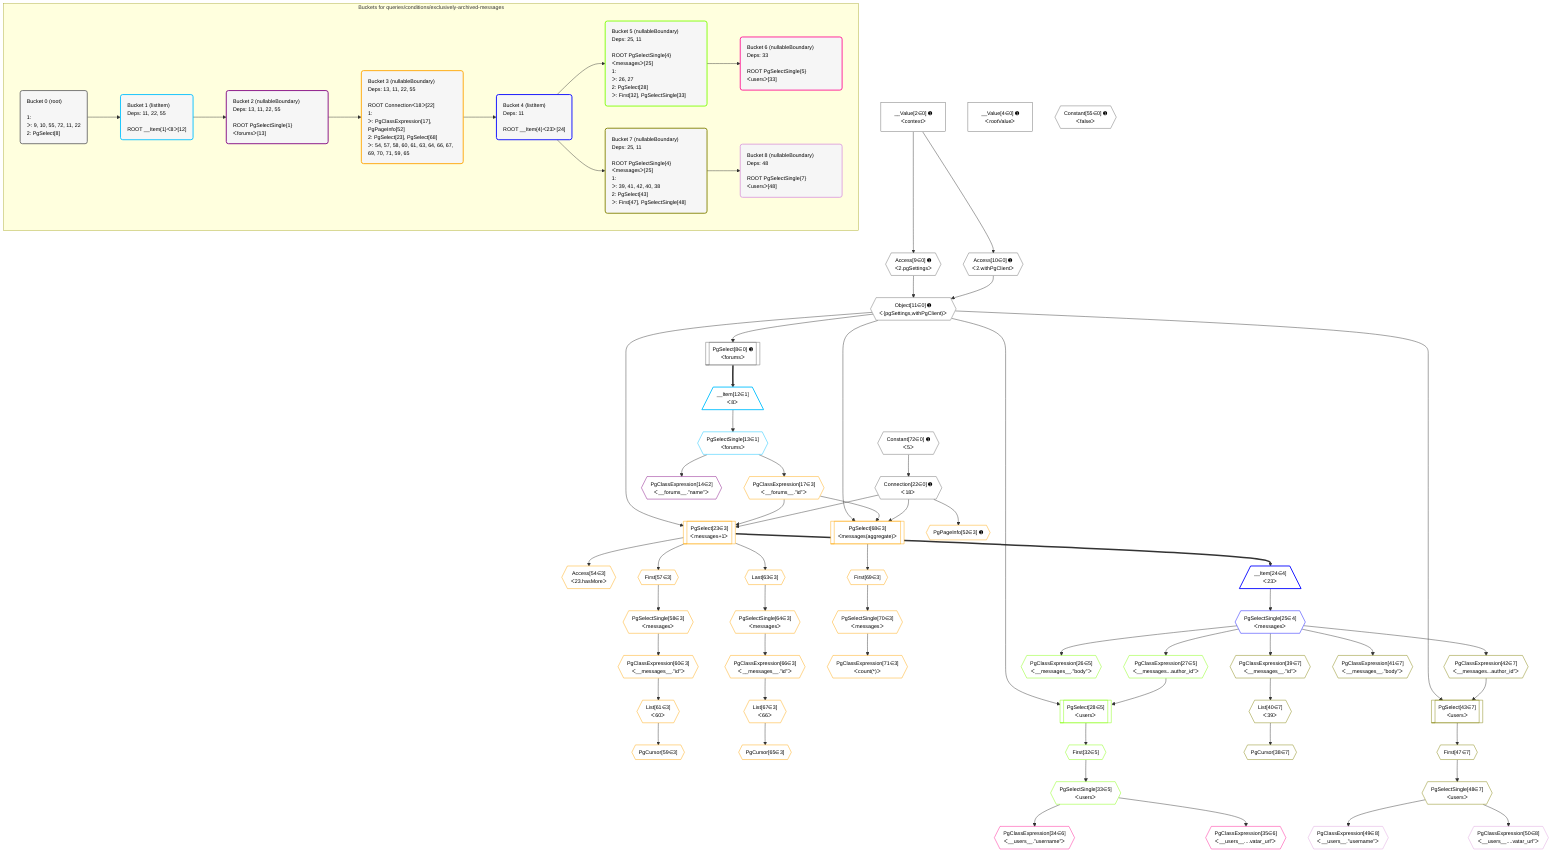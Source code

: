 %%{init: {'themeVariables': { 'fontSize': '12px'}}}%%
graph TD
    classDef path fill:#eee,stroke:#000,color:#000
    classDef plan fill:#fff,stroke-width:1px,color:#000
    classDef itemplan fill:#fff,stroke-width:2px,color:#000
    classDef unbatchedplan fill:#dff,stroke-width:1px,color:#000
    classDef sideeffectplan fill:#fcc,stroke-width:2px,color:#000
    classDef bucket fill:#f6f6f6,color:#000,stroke-width:2px,text-align:left


    %% plan dependencies
    Object11{{"Object[11∈0] ➊<br />ᐸ{pgSettings,withPgClient}ᐳ"}}:::plan
    Access9{{"Access[9∈0] ➊<br />ᐸ2.pgSettingsᐳ"}}:::plan
    Access10{{"Access[10∈0] ➊<br />ᐸ2.withPgClientᐳ"}}:::plan
    Access9 & Access10 --> Object11
    PgSelect8[["PgSelect[8∈0] ➊<br />ᐸforumsᐳ"]]:::plan
    Object11 --> PgSelect8
    __Value2["__Value[2∈0] ➊<br />ᐸcontextᐳ"]:::plan
    __Value2 --> Access9
    __Value2 --> Access10
    Connection22{{"Connection[22∈0] ➊<br />ᐸ18ᐳ"}}:::plan
    Constant72{{"Constant[72∈0] ➊<br />ᐸ5ᐳ"}}:::plan
    Constant72 --> Connection22
    __Value4["__Value[4∈0] ➊<br />ᐸrootValueᐳ"]:::plan
    Constant55{{"Constant[55∈0] ➊<br />ᐸfalseᐳ"}}:::plan
    __Item12[/"__Item[12∈1]<br />ᐸ8ᐳ"\]:::itemplan
    PgSelect8 ==> __Item12
    PgSelectSingle13{{"PgSelectSingle[13∈1]<br />ᐸforumsᐳ"}}:::plan
    __Item12 --> PgSelectSingle13
    PgClassExpression14{{"PgClassExpression[14∈2]<br />ᐸ__forums__.”name”ᐳ"}}:::plan
    PgSelectSingle13 --> PgClassExpression14
    PgSelect23[["PgSelect[23∈3]<br />ᐸmessages+1ᐳ"]]:::plan
    PgClassExpression17{{"PgClassExpression[17∈3]<br />ᐸ__forums__.”id”ᐳ"}}:::plan
    Object11 & PgClassExpression17 & Connection22 --> PgSelect23
    PgSelect68[["PgSelect[68∈3]<br />ᐸmessages(aggregate)ᐳ"]]:::plan
    Object11 & PgClassExpression17 & Connection22 --> PgSelect68
    PgSelectSingle13 --> PgClassExpression17
    PgPageInfo52{{"PgPageInfo[52∈3] ➊"}}:::plan
    Connection22 --> PgPageInfo52
    Access54{{"Access[54∈3]<br />ᐸ23.hasMoreᐳ"}}:::plan
    PgSelect23 --> Access54
    First57{{"First[57∈3]"}}:::plan
    PgSelect23 --> First57
    PgSelectSingle58{{"PgSelectSingle[58∈3]<br />ᐸmessagesᐳ"}}:::plan
    First57 --> PgSelectSingle58
    PgCursor59{{"PgCursor[59∈3]"}}:::plan
    List61{{"List[61∈3]<br />ᐸ60ᐳ"}}:::plan
    List61 --> PgCursor59
    PgClassExpression60{{"PgClassExpression[60∈3]<br />ᐸ__messages__.”id”ᐳ"}}:::plan
    PgSelectSingle58 --> PgClassExpression60
    PgClassExpression60 --> List61
    Last63{{"Last[63∈3]"}}:::plan
    PgSelect23 --> Last63
    PgSelectSingle64{{"PgSelectSingle[64∈3]<br />ᐸmessagesᐳ"}}:::plan
    Last63 --> PgSelectSingle64
    PgCursor65{{"PgCursor[65∈3]"}}:::plan
    List67{{"List[67∈3]<br />ᐸ66ᐳ"}}:::plan
    List67 --> PgCursor65
    PgClassExpression66{{"PgClassExpression[66∈3]<br />ᐸ__messages__.”id”ᐳ"}}:::plan
    PgSelectSingle64 --> PgClassExpression66
    PgClassExpression66 --> List67
    First69{{"First[69∈3]"}}:::plan
    PgSelect68 --> First69
    PgSelectSingle70{{"PgSelectSingle[70∈3]<br />ᐸmessagesᐳ"}}:::plan
    First69 --> PgSelectSingle70
    PgClassExpression71{{"PgClassExpression[71∈3]<br />ᐸcount(*)ᐳ"}}:::plan
    PgSelectSingle70 --> PgClassExpression71
    __Item24[/"__Item[24∈4]<br />ᐸ23ᐳ"\]:::itemplan
    PgSelect23 ==> __Item24
    PgSelectSingle25{{"PgSelectSingle[25∈4]<br />ᐸmessagesᐳ"}}:::plan
    __Item24 --> PgSelectSingle25
    PgSelect28[["PgSelect[28∈5]<br />ᐸusersᐳ"]]:::plan
    PgClassExpression27{{"PgClassExpression[27∈5]<br />ᐸ__messages...author_id”ᐳ"}}:::plan
    Object11 & PgClassExpression27 --> PgSelect28
    PgClassExpression26{{"PgClassExpression[26∈5]<br />ᐸ__messages__.”body”ᐳ"}}:::plan
    PgSelectSingle25 --> PgClassExpression26
    PgSelectSingle25 --> PgClassExpression27
    First32{{"First[32∈5]"}}:::plan
    PgSelect28 --> First32
    PgSelectSingle33{{"PgSelectSingle[33∈5]<br />ᐸusersᐳ"}}:::plan
    First32 --> PgSelectSingle33
    PgClassExpression34{{"PgClassExpression[34∈6]<br />ᐸ__users__.”username”ᐳ"}}:::plan
    PgSelectSingle33 --> PgClassExpression34
    PgClassExpression35{{"PgClassExpression[35∈6]<br />ᐸ__users__....vatar_url”ᐳ"}}:::plan
    PgSelectSingle33 --> PgClassExpression35
    PgSelect43[["PgSelect[43∈7]<br />ᐸusersᐳ"]]:::plan
    PgClassExpression42{{"PgClassExpression[42∈7]<br />ᐸ__messages...author_id”ᐳ"}}:::plan
    Object11 & PgClassExpression42 --> PgSelect43
    PgCursor38{{"PgCursor[38∈7]"}}:::plan
    List40{{"List[40∈7]<br />ᐸ39ᐳ"}}:::plan
    List40 --> PgCursor38
    PgClassExpression39{{"PgClassExpression[39∈7]<br />ᐸ__messages__.”id”ᐳ"}}:::plan
    PgSelectSingle25 --> PgClassExpression39
    PgClassExpression39 --> List40
    PgClassExpression41{{"PgClassExpression[41∈7]<br />ᐸ__messages__.”body”ᐳ"}}:::plan
    PgSelectSingle25 --> PgClassExpression41
    PgSelectSingle25 --> PgClassExpression42
    First47{{"First[47∈7]"}}:::plan
    PgSelect43 --> First47
    PgSelectSingle48{{"PgSelectSingle[48∈7]<br />ᐸusersᐳ"}}:::plan
    First47 --> PgSelectSingle48
    PgClassExpression49{{"PgClassExpression[49∈8]<br />ᐸ__users__.”username”ᐳ"}}:::plan
    PgSelectSingle48 --> PgClassExpression49
    PgClassExpression50{{"PgClassExpression[50∈8]<br />ᐸ__users__....vatar_url”ᐳ"}}:::plan
    PgSelectSingle48 --> PgClassExpression50

    %% define steps

    subgraph "Buckets for queries/conditions/exclusively-archived-messages"
    Bucket0("Bucket 0 (root)<br /><br />1: <br />ᐳ: 9, 10, 55, 72, 11, 22<br />2: PgSelect[8]"):::bucket
    classDef bucket0 stroke:#696969
    class Bucket0,__Value2,__Value4,PgSelect8,Access9,Access10,Object11,Connection22,Constant55,Constant72 bucket0
    Bucket1("Bucket 1 (listItem)<br />Deps: 11, 22, 55<br /><br />ROOT __Item{1}ᐸ8ᐳ[12]"):::bucket
    classDef bucket1 stroke:#00bfff
    class Bucket1,__Item12,PgSelectSingle13 bucket1
    Bucket2("Bucket 2 (nullableBoundary)<br />Deps: 13, 11, 22, 55<br /><br />ROOT PgSelectSingle{1}ᐸforumsᐳ[13]"):::bucket
    classDef bucket2 stroke:#7f007f
    class Bucket2,PgClassExpression14 bucket2
    Bucket3("Bucket 3 (nullableBoundary)<br />Deps: 13, 11, 22, 55<br /><br />ROOT Connectionᐸ18ᐳ[22]<br />1: <br />ᐳ: PgClassExpression[17], PgPageInfo[52]<br />2: PgSelect[23], PgSelect[68]<br />ᐳ: 54, 57, 58, 60, 61, 63, 64, 66, 67, 69, 70, 71, 59, 65"):::bucket
    classDef bucket3 stroke:#ffa500
    class Bucket3,PgClassExpression17,PgSelect23,PgPageInfo52,Access54,First57,PgSelectSingle58,PgCursor59,PgClassExpression60,List61,Last63,PgSelectSingle64,PgCursor65,PgClassExpression66,List67,PgSelect68,First69,PgSelectSingle70,PgClassExpression71 bucket3
    Bucket4("Bucket 4 (listItem)<br />Deps: 11<br /><br />ROOT __Item{4}ᐸ23ᐳ[24]"):::bucket
    classDef bucket4 stroke:#0000ff
    class Bucket4,__Item24,PgSelectSingle25 bucket4
    Bucket5("Bucket 5 (nullableBoundary)<br />Deps: 25, 11<br /><br />ROOT PgSelectSingle{4}ᐸmessagesᐳ[25]<br />1: <br />ᐳ: 26, 27<br />2: PgSelect[28]<br />ᐳ: First[32], PgSelectSingle[33]"):::bucket
    classDef bucket5 stroke:#7fff00
    class Bucket5,PgClassExpression26,PgClassExpression27,PgSelect28,First32,PgSelectSingle33 bucket5
    Bucket6("Bucket 6 (nullableBoundary)<br />Deps: 33<br /><br />ROOT PgSelectSingle{5}ᐸusersᐳ[33]"):::bucket
    classDef bucket6 stroke:#ff1493
    class Bucket6,PgClassExpression34,PgClassExpression35 bucket6
    Bucket7("Bucket 7 (nullableBoundary)<br />Deps: 25, 11<br /><br />ROOT PgSelectSingle{4}ᐸmessagesᐳ[25]<br />1: <br />ᐳ: 39, 41, 42, 40, 38<br />2: PgSelect[43]<br />ᐳ: First[47], PgSelectSingle[48]"):::bucket
    classDef bucket7 stroke:#808000
    class Bucket7,PgCursor38,PgClassExpression39,List40,PgClassExpression41,PgClassExpression42,PgSelect43,First47,PgSelectSingle48 bucket7
    Bucket8("Bucket 8 (nullableBoundary)<br />Deps: 48<br /><br />ROOT PgSelectSingle{7}ᐸusersᐳ[48]"):::bucket
    classDef bucket8 stroke:#dda0dd
    class Bucket8,PgClassExpression49,PgClassExpression50 bucket8
    Bucket0 --> Bucket1
    Bucket1 --> Bucket2
    Bucket2 --> Bucket3
    Bucket3 --> Bucket4
    Bucket4 --> Bucket5 & Bucket7
    Bucket5 --> Bucket6
    Bucket7 --> Bucket8
    end